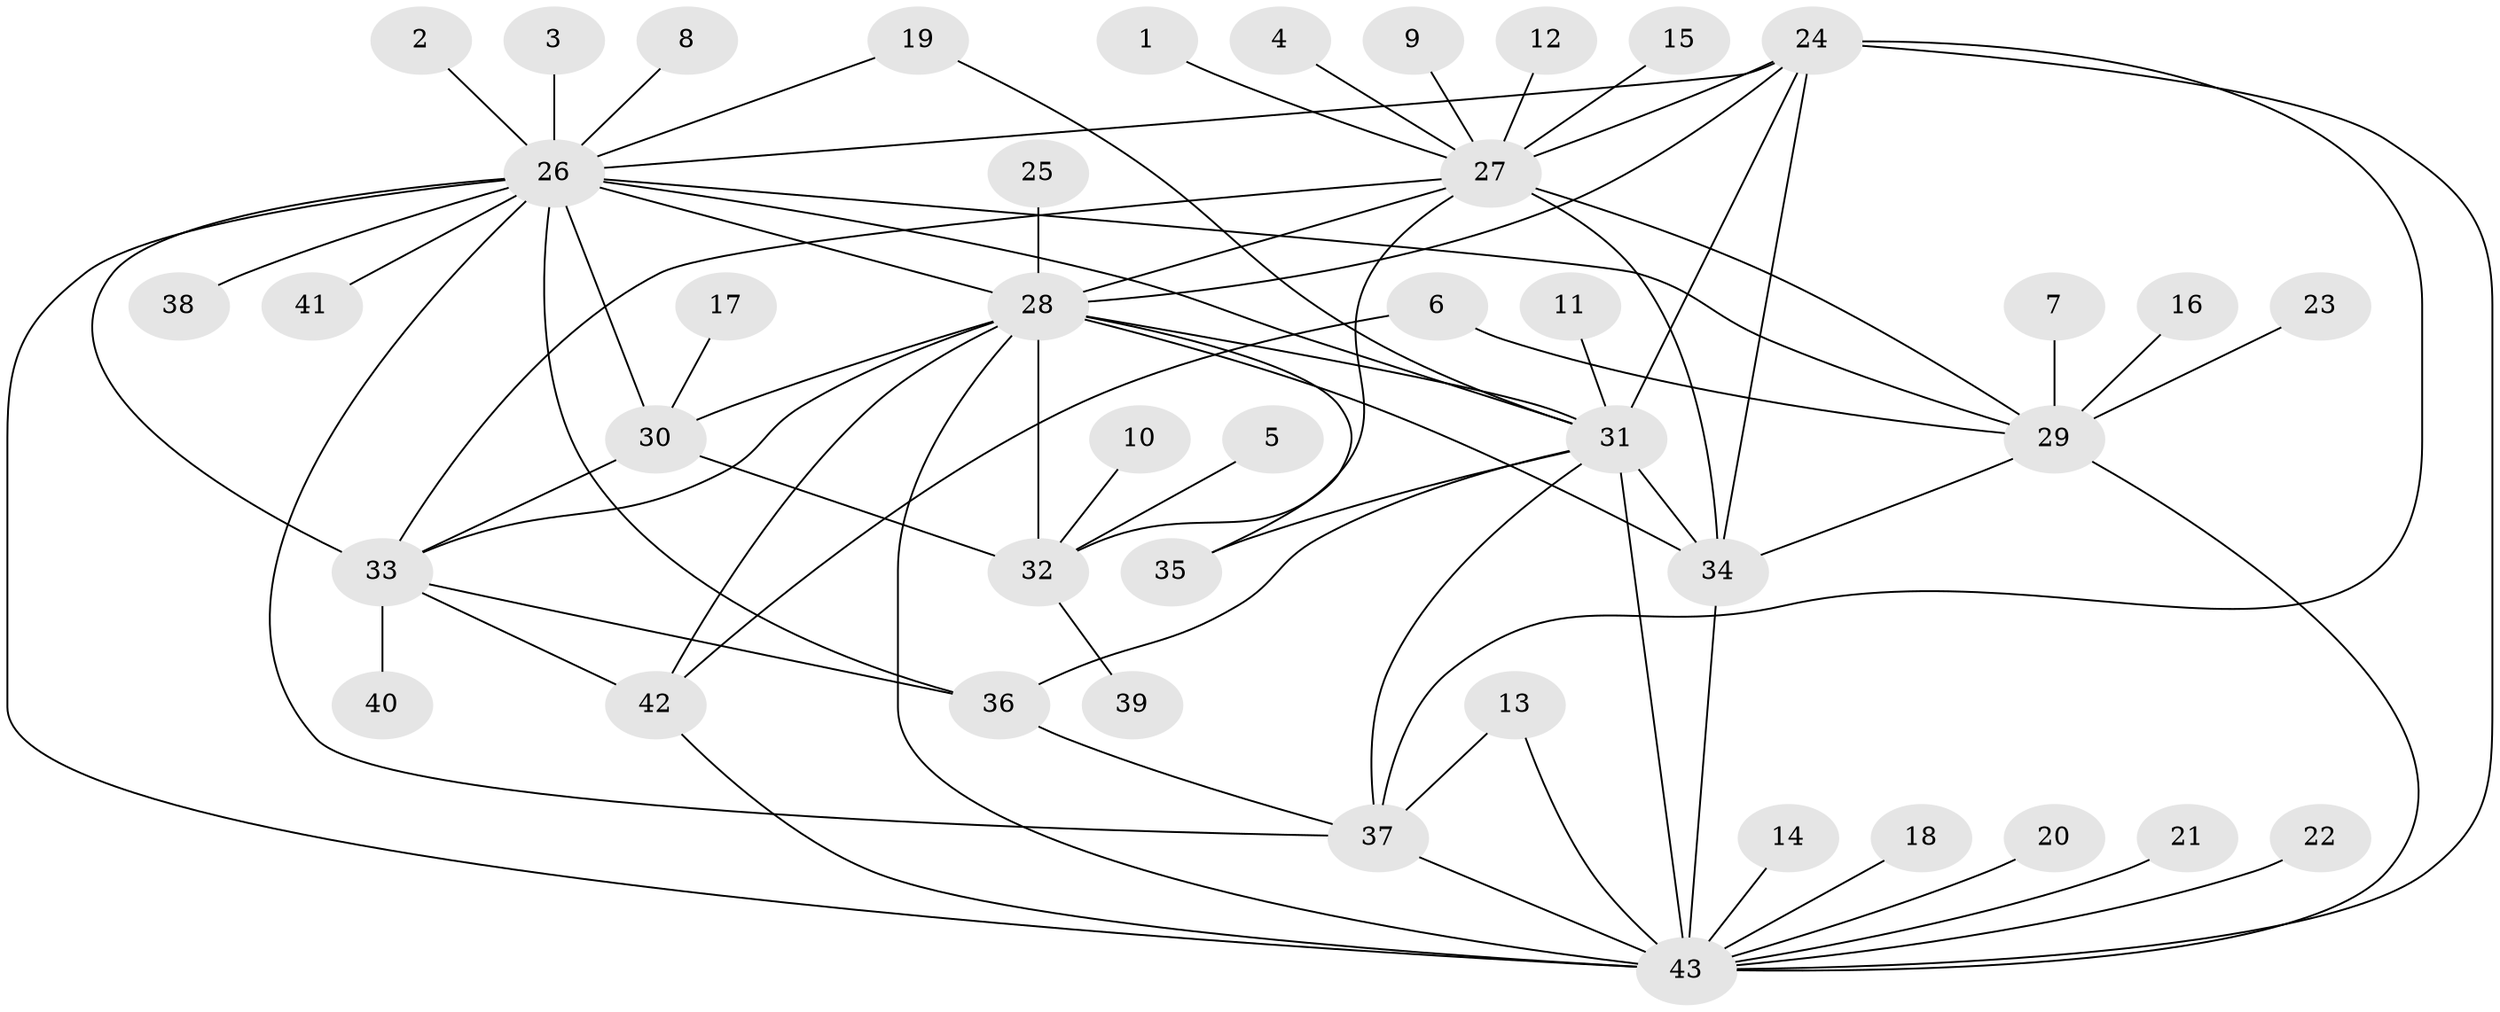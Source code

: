 // original degree distribution, {29: 0.006993006993006993, 20: 0.006993006993006993, 12: 0.013986013986013986, 13: 0.006993006993006993, 11: 0.013986013986013986, 14: 0.006993006993006993, 7: 0.02097902097902098, 9: 0.006993006993006993, 1: 0.5384615384615384, 5: 0.04195804195804196, 4: 0.055944055944055944, 2: 0.20279720279720279, 8: 0.006993006993006993, 3: 0.06293706293706294, 6: 0.006993006993006993}
// Generated by graph-tools (version 1.1) at 2025/36/03/04/25 23:36:57]
// undirected, 43 vertices, 74 edges
graph export_dot {
  node [color=gray90,style=filled];
  1;
  2;
  3;
  4;
  5;
  6;
  7;
  8;
  9;
  10;
  11;
  12;
  13;
  14;
  15;
  16;
  17;
  18;
  19;
  20;
  21;
  22;
  23;
  24;
  25;
  26;
  27;
  28;
  29;
  30;
  31;
  32;
  33;
  34;
  35;
  36;
  37;
  38;
  39;
  40;
  41;
  42;
  43;
  1 -- 27 [weight=1.0];
  2 -- 26 [weight=1.0];
  3 -- 26 [weight=1.0];
  4 -- 27 [weight=1.0];
  5 -- 32 [weight=1.0];
  6 -- 29 [weight=1.0];
  6 -- 42 [weight=1.0];
  7 -- 29 [weight=1.0];
  8 -- 26 [weight=1.0];
  9 -- 27 [weight=1.0];
  10 -- 32 [weight=1.0];
  11 -- 31 [weight=1.0];
  12 -- 27 [weight=1.0];
  13 -- 37 [weight=1.0];
  13 -- 43 [weight=1.0];
  14 -- 43 [weight=1.0];
  15 -- 27 [weight=1.0];
  16 -- 29 [weight=1.0];
  17 -- 30 [weight=1.0];
  18 -- 43 [weight=1.0];
  19 -- 26 [weight=1.0];
  19 -- 31 [weight=1.0];
  20 -- 43 [weight=1.0];
  21 -- 43 [weight=1.0];
  22 -- 43 [weight=1.0];
  23 -- 29 [weight=1.0];
  24 -- 26 [weight=2.0];
  24 -- 27 [weight=1.0];
  24 -- 28 [weight=2.0];
  24 -- 31 [weight=1.0];
  24 -- 34 [weight=1.0];
  24 -- 37 [weight=1.0];
  24 -- 43 [weight=2.0];
  25 -- 28 [weight=1.0];
  26 -- 28 [weight=1.0];
  26 -- 29 [weight=1.0];
  26 -- 30 [weight=1.0];
  26 -- 31 [weight=1.0];
  26 -- 33 [weight=2.0];
  26 -- 36 [weight=5.0];
  26 -- 37 [weight=1.0];
  26 -- 38 [weight=1.0];
  26 -- 41 [weight=1.0];
  26 -- 43 [weight=1.0];
  27 -- 28 [weight=1.0];
  27 -- 29 [weight=1.0];
  27 -- 32 [weight=1.0];
  27 -- 33 [weight=1.0];
  27 -- 34 [weight=2.0];
  28 -- 30 [weight=2.0];
  28 -- 31 [weight=1.0];
  28 -- 32 [weight=3.0];
  28 -- 33 [weight=1.0];
  28 -- 34 [weight=1.0];
  28 -- 35 [weight=1.0];
  28 -- 42 [weight=1.0];
  28 -- 43 [weight=2.0];
  29 -- 34 [weight=1.0];
  29 -- 43 [weight=1.0];
  30 -- 32 [weight=1.0];
  30 -- 33 [weight=1.0];
  31 -- 34 [weight=1.0];
  31 -- 35 [weight=1.0];
  31 -- 36 [weight=1.0];
  31 -- 37 [weight=1.0];
  31 -- 43 [weight=1.0];
  32 -- 39 [weight=1.0];
  33 -- 36 [weight=2.0];
  33 -- 40 [weight=1.0];
  33 -- 42 [weight=1.0];
  34 -- 43 [weight=2.0];
  36 -- 37 [weight=1.0];
  37 -- 43 [weight=1.0];
  42 -- 43 [weight=1.0];
}
